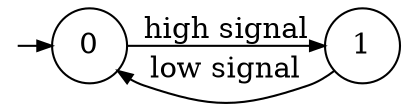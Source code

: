 digraph G {
  graph [pack=true rankdir=LR ranksep=0 margin=0];
  node [shape=circle color=black width=0.5 height=0.5 fixedsize=true]
  edge [arrowsize=0.7]

  zz [label="" color="white" fillcolor="white" shape="circle" style="filled" 
      width=0.05 height=0.05 fixedsize=true ];
  zz -> 0 [label=""];

  0 [color="black" fillcolor="white" shape="circle" style="filled"];
  1 [color="black" fillcolor="white" shape="circle" style="filled"];
  0 -> 1 [label="high signal"];
  1 -> 0 [label="low signal"];
}
